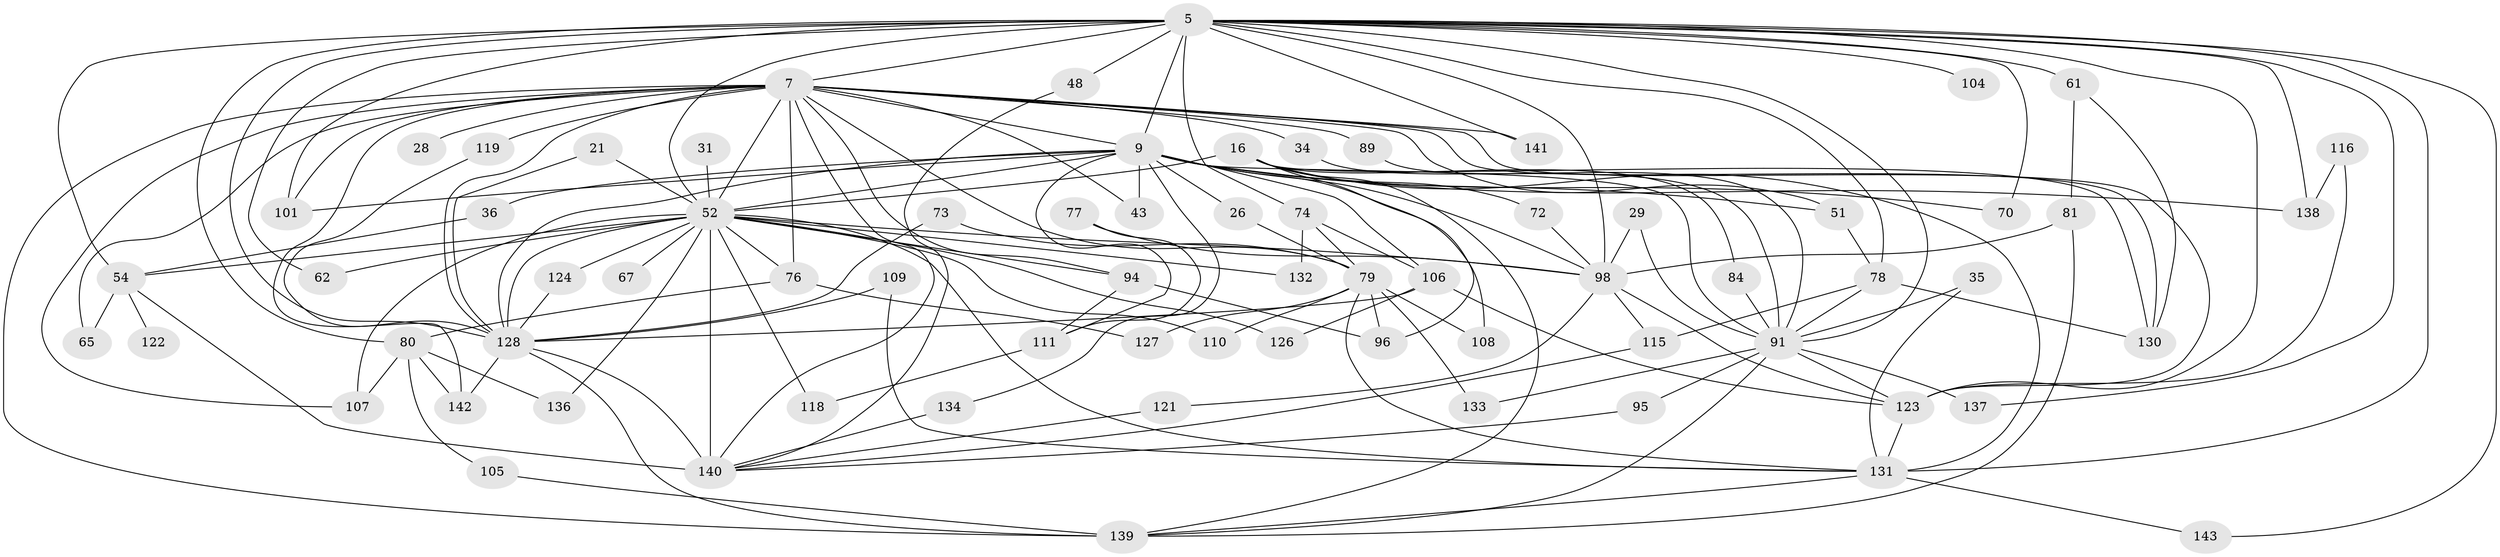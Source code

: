 // original degree distribution, {23: 0.006993006993006993, 17: 0.013986013986013986, 22: 0.02097902097902098, 27: 0.013986013986013986, 19: 0.013986013986013986, 4: 0.09090909090909091, 14: 0.006993006993006993, 5: 0.04895104895104895, 8: 0.02097902097902098, 3: 0.24475524475524477, 7: 0.03496503496503497, 2: 0.4755244755244755, 6: 0.006993006993006993}
// Generated by graph-tools (version 1.1) at 2025/46/03/09/25 04:46:33]
// undirected, 71 vertices, 156 edges
graph export_dot {
graph [start="1"]
  node [color=gray90,style=filled];
  5 [super="+4"];
  7 [super="+6"];
  9 [super="+8"];
  16;
  21;
  26;
  28;
  29;
  31;
  34;
  35;
  36;
  43;
  48;
  51 [super="+44"];
  52 [super="+15+38+3"];
  54 [super="+32"];
  61 [super="+50"];
  62;
  65;
  67;
  70;
  72;
  73;
  74;
  76 [super="+30"];
  77;
  78 [super="+58+45"];
  79 [super="+57"];
  80 [super="+39"];
  81 [super="+71"];
  84;
  89;
  91 [super="+86"];
  94 [super="+13"];
  95;
  96 [super="+46"];
  98 [super="+68+92"];
  101 [super="+59"];
  104;
  105;
  106 [super="+82"];
  107 [super="+60"];
  108;
  109;
  110;
  111 [super="+33"];
  115 [super="+83"];
  116;
  118;
  119 [super="+113"];
  121;
  122;
  123 [super="+102+90+112+120"];
  124;
  126;
  127;
  128 [super="+69+125+10"];
  130 [super="+93+87"];
  131 [super="+88+55+100"];
  132;
  133;
  134;
  136;
  137 [super="+117"];
  138 [super="+75"];
  139 [super="+53+129"];
  140 [super="+135+99"];
  141 [super="+49"];
  142 [super="+114"];
  143;
  5 -- 7 [weight=4];
  5 -- 9 [weight=4];
  5 -- 48;
  5 -- 54 [weight=3];
  5 -- 61 [weight=3];
  5 -- 74;
  5 -- 104 [weight=2];
  5 -- 137 [weight=2];
  5 -- 138 [weight=2];
  5 -- 143;
  5 -- 78 [weight=4];
  5 -- 80 [weight=2];
  5 -- 70;
  5 -- 62;
  5 -- 91;
  5 -- 141;
  5 -- 101;
  5 -- 98 [weight=2];
  5 -- 131 [weight=3];
  5 -- 128 [weight=5];
  5 -- 52 [weight=4];
  5 -- 123 [weight=3];
  7 -- 9 [weight=4];
  7 -- 43;
  7 -- 89;
  7 -- 119 [weight=3];
  7 -- 139 [weight=3];
  7 -- 94;
  7 -- 65;
  7 -- 76 [weight=2];
  7 -- 141;
  7 -- 79 [weight=2];
  7 -- 28;
  7 -- 34;
  7 -- 101;
  7 -- 107;
  7 -- 51;
  7 -- 128 [weight=5];
  7 -- 130;
  7 -- 142;
  7 -- 123;
  7 -- 140;
  7 -- 52 [weight=4];
  9 -- 26;
  9 -- 43;
  9 -- 51;
  9 -- 70;
  9 -- 91 [weight=3];
  9 -- 108;
  9 -- 134;
  9 -- 36;
  9 -- 111 [weight=2];
  9 -- 138 [weight=2];
  9 -- 101;
  9 -- 98 [weight=3];
  9 -- 106;
  9 -- 128 [weight=4];
  9 -- 52 [weight=5];
  16 -- 72;
  16 -- 84;
  16 -- 130;
  16 -- 96;
  16 -- 139;
  16 -- 52 [weight=2];
  16 -- 131;
  21 -- 128;
  21 -- 52;
  26 -- 79 [weight=2];
  29 -- 91;
  29 -- 98;
  31 -- 52 [weight=2];
  34 -- 91;
  35 -- 91;
  35 -- 131;
  36 -- 54;
  48 -- 140;
  51 -- 78;
  52 -- 128 [weight=6];
  52 -- 54 [weight=2];
  52 -- 67 [weight=2];
  52 -- 132;
  52 -- 136;
  52 -- 140 [weight=2];
  52 -- 76;
  52 -- 94 [weight=2];
  52 -- 98 [weight=2];
  52 -- 107;
  52 -- 110;
  52 -- 118;
  52 -- 126;
  52 -- 124;
  52 -- 62;
  52 -- 131 [weight=2];
  54 -- 65;
  54 -- 122 [weight=2];
  54 -- 140;
  61 -- 81;
  61 -- 130;
  72 -- 98;
  73 -- 79;
  73 -- 128;
  74 -- 132;
  74 -- 79;
  74 -- 106;
  76 -- 127;
  76 -- 80;
  77 -- 111;
  77 -- 98;
  78 -- 91;
  78 -- 115;
  78 -- 130;
  79 -- 96;
  79 -- 133;
  79 -- 108;
  79 -- 110;
  79 -- 127;
  79 -- 131;
  80 -- 136;
  80 -- 105;
  80 -- 142;
  80 -- 107;
  81 -- 139;
  81 -- 98;
  84 -- 91;
  89 -- 91;
  91 -- 133;
  91 -- 137;
  91 -- 95;
  91 -- 139;
  91 -- 123 [weight=2];
  94 -- 111;
  94 -- 96;
  95 -- 140;
  98 -- 121;
  98 -- 115;
  98 -- 123;
  105 -- 139;
  106 -- 126;
  106 -- 128;
  106 -- 123;
  109 -- 131;
  109 -- 128;
  111 -- 118;
  115 -- 140;
  116 -- 138;
  116 -- 123;
  119 -- 128;
  121 -- 140;
  123 -- 131 [weight=2];
  124 -- 128;
  128 -- 139;
  128 -- 140 [weight=6];
  128 -- 142;
  131 -- 139 [weight=2];
  131 -- 143;
  134 -- 140;
}
